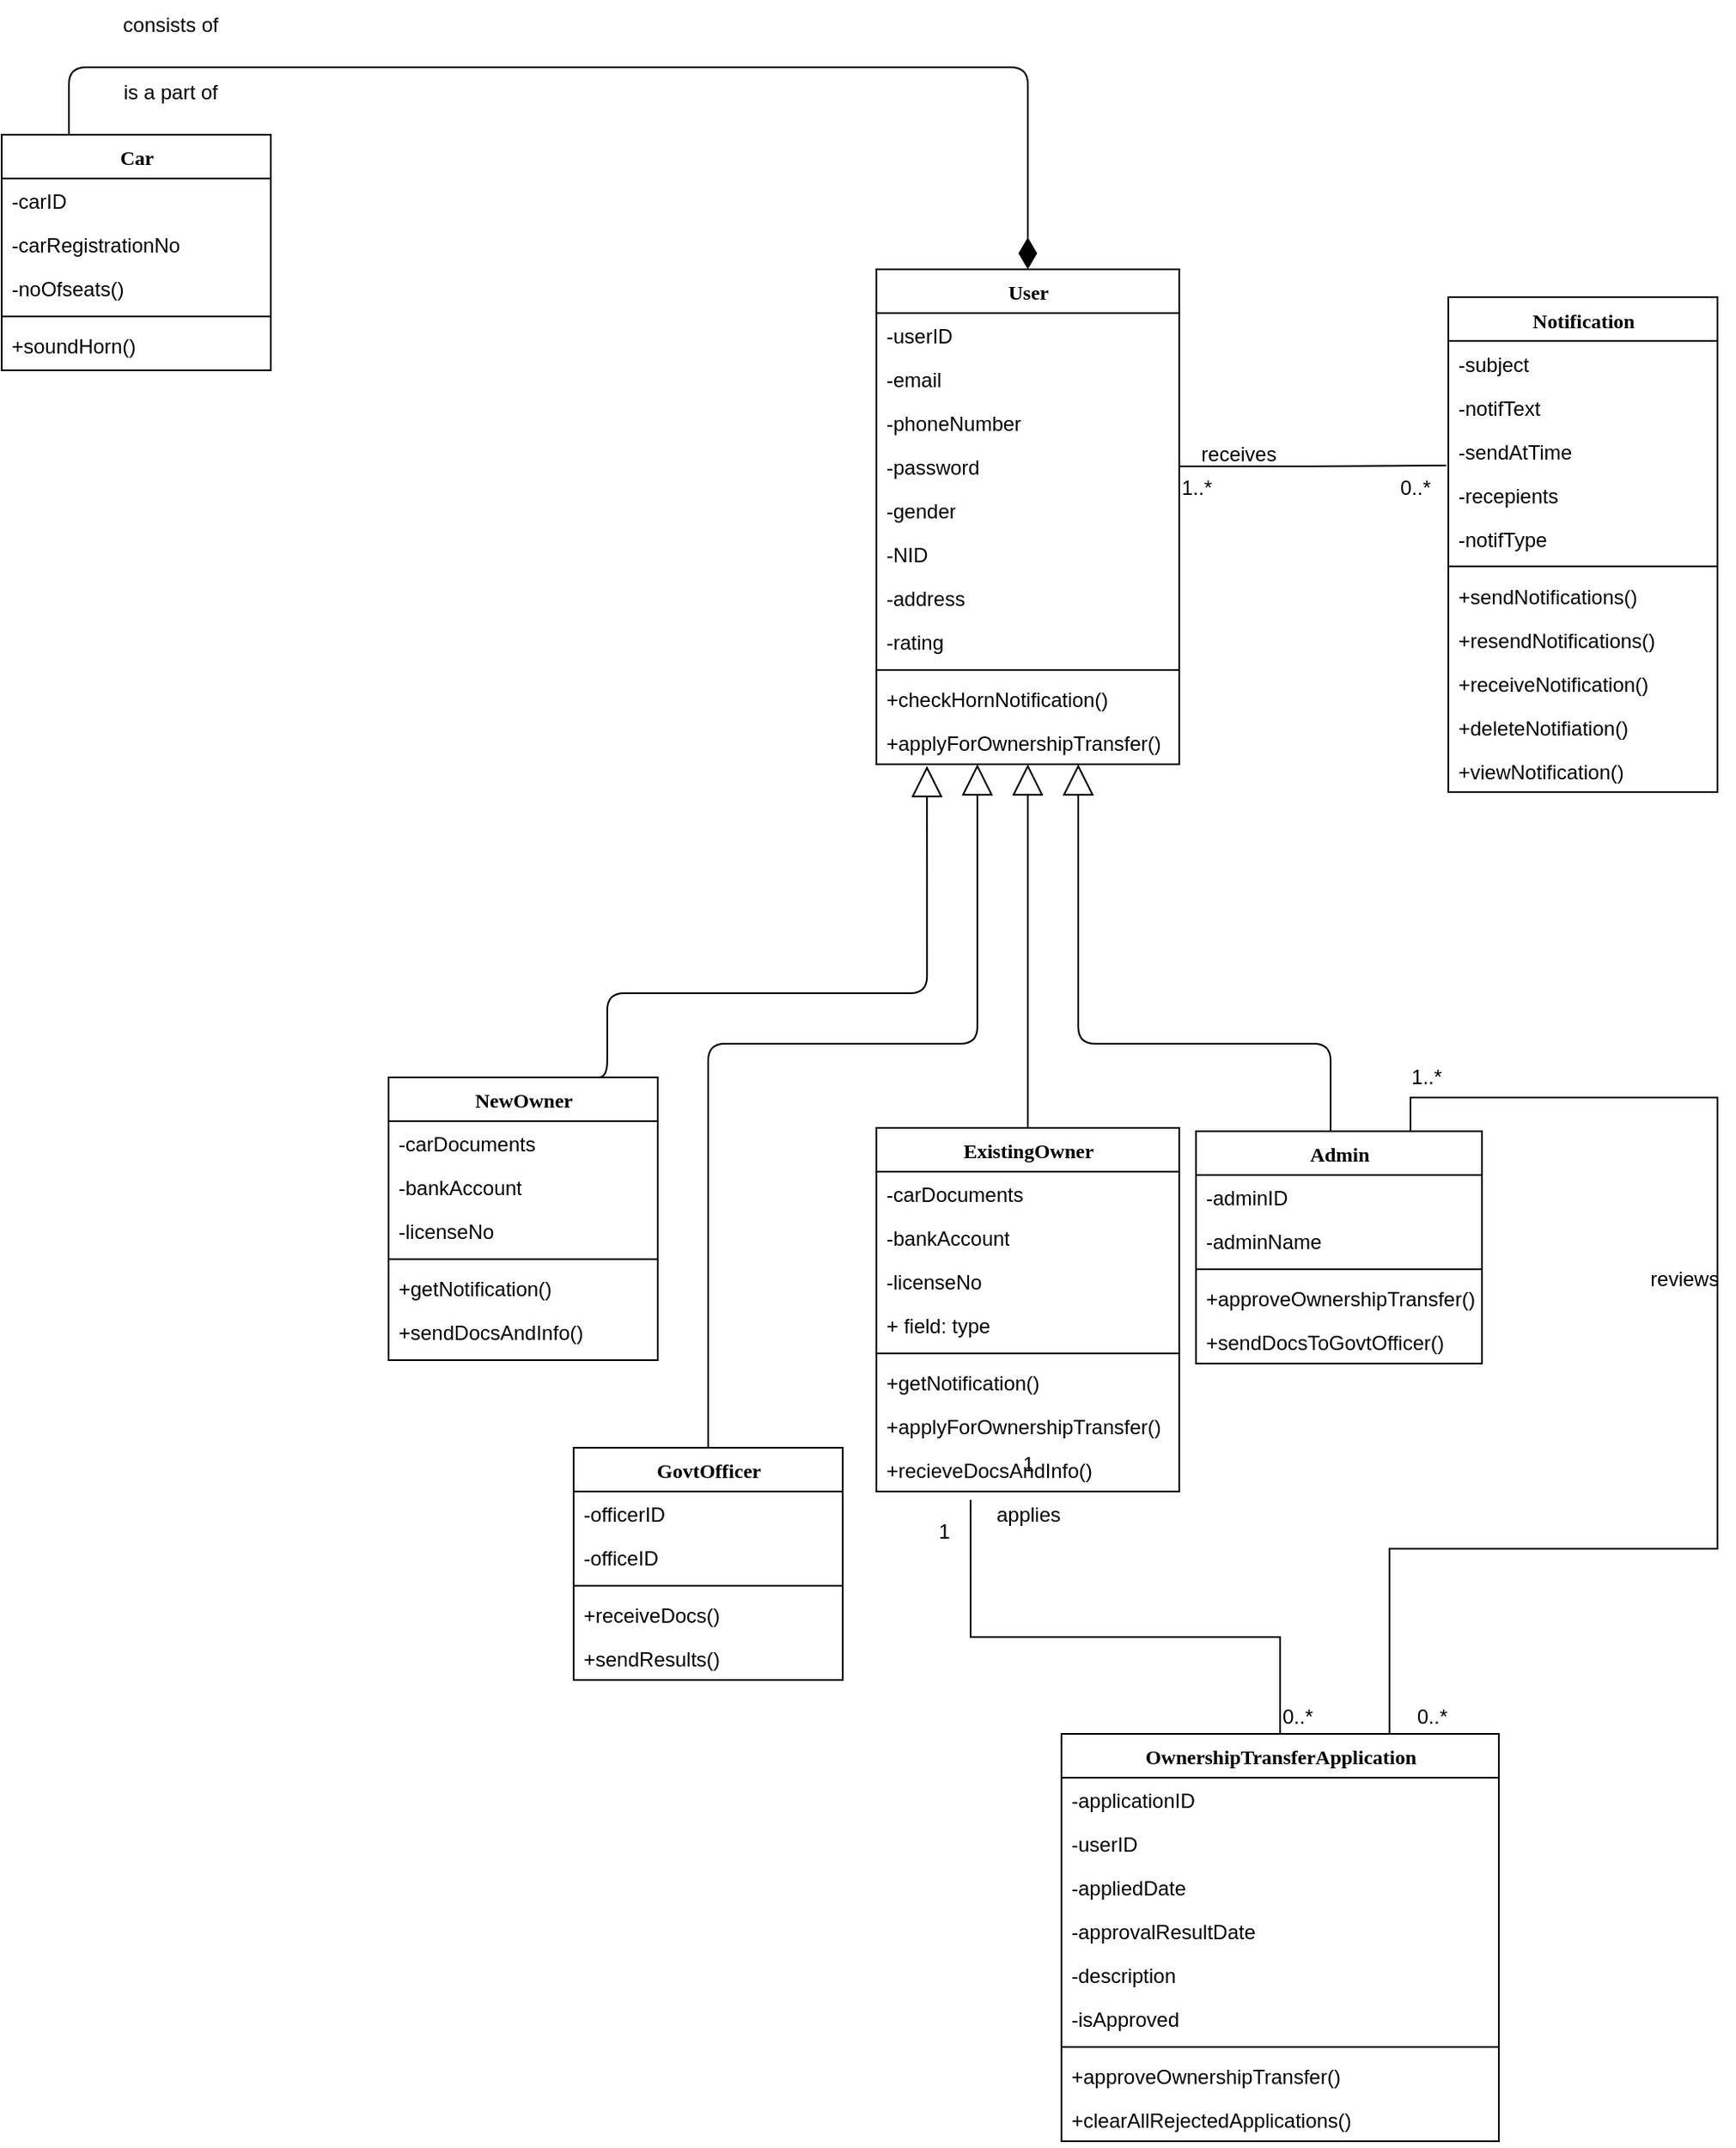 <mxfile version="20.2.3" type="device"><diagram name="Page-1" id="9f46799a-70d6-7492-0946-bef42562c5a5"><mxGraphModel dx="1887" dy="1845" grid="1" gridSize="10" guides="1" tooltips="1" connect="1" arrows="1" fold="1" page="1" pageScale="1" pageWidth="1100" pageHeight="850" background="none" math="0" shadow="0"><root><mxCell id="0"/><mxCell id="1" parent="0"/><mxCell id="78961159f06e98e8-43" value="User" style="swimlane;html=1;fontStyle=1;align=center;verticalAlign=top;childLayout=stackLayout;horizontal=1;startSize=26;horizontalStack=0;resizeParent=1;resizeLast=0;collapsible=1;marginBottom=0;swimlaneFillColor=#ffffff;rounded=0;shadow=0;comic=0;labelBackgroundColor=none;strokeWidth=1;fillColor=none;fontFamily=Verdana;fontSize=12" parent="1" vertex="1"><mxGeometry x="730" y="-30" width="180" height="294" as="geometry"/></mxCell><mxCell id="78961159f06e98e8-44" value="-userID" style="text;html=1;strokeColor=none;fillColor=none;align=left;verticalAlign=top;spacingLeft=4;spacingRight=4;whiteSpace=wrap;overflow=hidden;rotatable=0;points=[[0,0.5],[1,0.5]];portConstraint=eastwest;" parent="78961159f06e98e8-43" vertex="1"><mxGeometry y="26" width="180" height="26" as="geometry"/></mxCell><mxCell id="78961159f06e98e8-45" value="-email" style="text;html=1;strokeColor=none;fillColor=none;align=left;verticalAlign=top;spacingLeft=4;spacingRight=4;whiteSpace=wrap;overflow=hidden;rotatable=0;points=[[0,0.5],[1,0.5]];portConstraint=eastwest;" parent="78961159f06e98e8-43" vertex="1"><mxGeometry y="52" width="180" height="26" as="geometry"/></mxCell><mxCell id="78961159f06e98e8-49" value="-phoneNumber" style="text;html=1;strokeColor=none;fillColor=none;align=left;verticalAlign=top;spacingLeft=4;spacingRight=4;whiteSpace=wrap;overflow=hidden;rotatable=0;points=[[0,0.5],[1,0.5]];portConstraint=eastwest;" parent="78961159f06e98e8-43" vertex="1"><mxGeometry y="78" width="180" height="26" as="geometry"/></mxCell><mxCell id="78961159f06e98e8-37" value="-password" style="text;html=1;strokeColor=none;fillColor=none;align=left;verticalAlign=top;spacingLeft=4;spacingRight=4;whiteSpace=wrap;overflow=hidden;rotatable=0;points=[[0,0.5],[1,0.5]];portConstraint=eastwest;" parent="78961159f06e98e8-43" vertex="1"><mxGeometry y="104" width="180" height="26" as="geometry"/></mxCell><mxCell id="78961159f06e98e8-34" value="-gender" style="text;html=1;strokeColor=none;fillColor=none;align=left;verticalAlign=top;spacingLeft=4;spacingRight=4;whiteSpace=wrap;overflow=hidden;rotatable=0;points=[[0,0.5],[1,0.5]];portConstraint=eastwest;" parent="78961159f06e98e8-43" vertex="1"><mxGeometry y="130" width="180" height="26" as="geometry"/></mxCell><mxCell id="78961159f06e98e8-50" value="-NID" style="text;html=1;strokeColor=none;fillColor=none;align=left;verticalAlign=top;spacingLeft=4;spacingRight=4;whiteSpace=wrap;overflow=hidden;rotatable=0;points=[[0,0.5],[1,0.5]];portConstraint=eastwest;" parent="78961159f06e98e8-43" vertex="1"><mxGeometry y="156" width="180" height="26" as="geometry"/></mxCell><mxCell id="78961159f06e98e8-33" value="-address" style="text;html=1;strokeColor=none;fillColor=none;align=left;verticalAlign=top;spacingLeft=4;spacingRight=4;whiteSpace=wrap;overflow=hidden;rotatable=0;points=[[0,0.5],[1,0.5]];portConstraint=eastwest;" parent="78961159f06e98e8-43" vertex="1"><mxGeometry y="182" width="180" height="26" as="geometry"/></mxCell><mxCell id="78961159f06e98e8-36" value="-rating" style="text;html=1;strokeColor=none;fillColor=none;align=left;verticalAlign=top;spacingLeft=4;spacingRight=4;whiteSpace=wrap;overflow=hidden;rotatable=0;points=[[0,0.5],[1,0.5]];portConstraint=eastwest;" parent="78961159f06e98e8-43" vertex="1"><mxGeometry y="208" width="180" height="26" as="geometry"/></mxCell><mxCell id="78961159f06e98e8-51" value="" style="line;html=1;strokeWidth=1;fillColor=none;align=left;verticalAlign=middle;spacingTop=-1;spacingLeft=3;spacingRight=3;rotatable=0;labelPosition=right;points=[];portConstraint=eastwest;" parent="78961159f06e98e8-43" vertex="1"><mxGeometry y="234" width="180" height="8" as="geometry"/></mxCell><mxCell id="78961159f06e98e8-52" value="+checkHornNotification()" style="text;html=1;strokeColor=none;fillColor=none;align=left;verticalAlign=top;spacingLeft=4;spacingRight=4;whiteSpace=wrap;overflow=hidden;rotatable=0;points=[[0,0.5],[1,0.5]];portConstraint=eastwest;" parent="78961159f06e98e8-43" vertex="1"><mxGeometry y="242" width="180" height="26" as="geometry"/></mxCell><mxCell id="78961159f06e98e8-53" value="+applyForOwnershipTransfer()" style="text;html=1;strokeColor=none;fillColor=none;align=left;verticalAlign=top;spacingLeft=4;spacingRight=4;whiteSpace=wrap;overflow=hidden;rotatable=0;points=[[0,0.5],[1,0.5]];portConstraint=eastwest;" parent="78961159f06e98e8-43" vertex="1"><mxGeometry y="268" width="180" height="26" as="geometry"/></mxCell><mxCell id="78961159f06e98e8-128" style="edgeStyle=orthogonalEdgeStyle;html=1;labelBackgroundColor=none;startFill=0;startSize=8;endArrow=block;endFill=0;endSize=16;fontFamily=Verdana;fontSize=12;" parent="1" source="78961159f06e98e8-82" target="78961159f06e98e8-43" edge="1"><mxGeometry relative="1" as="geometry"><Array as="points"><mxPoint x="630" y="430"/><mxPoint x="790" y="430"/></Array></mxGeometry></mxCell><mxCell id="78961159f06e98e8-82" value="GovtOfficer" style="swimlane;html=1;fontStyle=1;align=center;verticalAlign=top;childLayout=stackLayout;horizontal=1;startSize=26;horizontalStack=0;resizeParent=1;resizeLast=0;collapsible=1;marginBottom=0;swimlaneFillColor=#ffffff;rounded=0;shadow=0;comic=0;labelBackgroundColor=none;strokeWidth=1;fillColor=none;fontFamily=Verdana;fontSize=12" parent="1" vertex="1"><mxGeometry x="550" y="670" width="160" height="138" as="geometry"/></mxCell><mxCell id="78961159f06e98e8-83" value="-officerID" style="text;html=1;strokeColor=none;fillColor=none;align=left;verticalAlign=top;spacingLeft=4;spacingRight=4;whiteSpace=wrap;overflow=hidden;rotatable=0;points=[[0,0.5],[1,0.5]];portConstraint=eastwest;" parent="78961159f06e98e8-82" vertex="1"><mxGeometry y="26" width="160" height="26" as="geometry"/></mxCell><mxCell id="jiEWPf39zQ_MPyoYD1za-87" value="-officeID" style="text;html=1;strokeColor=none;fillColor=none;align=left;verticalAlign=top;spacingLeft=4;spacingRight=4;whiteSpace=wrap;overflow=hidden;rotatable=0;points=[[0,0.5],[1,0.5]];portConstraint=eastwest;" vertex="1" parent="78961159f06e98e8-82"><mxGeometry y="52" width="160" height="26" as="geometry"/></mxCell><mxCell id="78961159f06e98e8-90" value="" style="line;html=1;strokeWidth=1;fillColor=none;align=left;verticalAlign=middle;spacingTop=-1;spacingLeft=3;spacingRight=3;rotatable=0;labelPosition=right;points=[];portConstraint=eastwest;" parent="78961159f06e98e8-82" vertex="1"><mxGeometry y="78" width="160" height="8" as="geometry"/></mxCell><mxCell id="jiEWPf39zQ_MPyoYD1za-12" value="+receiveDocs()" style="text;html=1;strokeColor=none;fillColor=none;align=left;verticalAlign=top;spacingLeft=4;spacingRight=4;whiteSpace=wrap;overflow=hidden;rotatable=0;points=[[0,0.5],[1,0.5]];portConstraint=eastwest;" vertex="1" parent="78961159f06e98e8-82"><mxGeometry y="86" width="160" height="26" as="geometry"/></mxCell><mxCell id="jiEWPf39zQ_MPyoYD1za-88" value="+sendResults()" style="text;html=1;strokeColor=none;fillColor=none;align=left;verticalAlign=top;spacingLeft=4;spacingRight=4;whiteSpace=wrap;overflow=hidden;rotatable=0;points=[[0,0.5],[1,0.5]];portConstraint=eastwest;" vertex="1" parent="78961159f06e98e8-82"><mxGeometry y="112" width="160" height="26" as="geometry"/></mxCell><mxCell id="78961159f06e98e8-127" style="edgeStyle=orthogonalEdgeStyle;html=1;labelBackgroundColor=none;startFill=0;startSize=8;endArrow=block;endFill=0;endSize=16;fontFamily=Verdana;fontSize=12;" parent="1" source="78961159f06e98e8-95" target="78961159f06e98e8-43" edge="1"><mxGeometry relative="1" as="geometry"/></mxCell><mxCell id="78961159f06e98e8-95" value="ExistingOwner" style="swimlane;html=1;fontStyle=1;align=center;verticalAlign=top;childLayout=stackLayout;horizontal=1;startSize=26;horizontalStack=0;resizeParent=1;resizeLast=0;collapsible=1;marginBottom=0;swimlaneFillColor=#ffffff;rounded=0;shadow=0;comic=0;labelBackgroundColor=none;strokeWidth=1;fillColor=none;fontFamily=Verdana;fontSize=12" parent="1" vertex="1"><mxGeometry x="730" y="480" width="180" height="216" as="geometry"/></mxCell><mxCell id="78961159f06e98e8-96" value="-carDocuments" style="text;html=1;strokeColor=none;fillColor=none;align=left;verticalAlign=top;spacingLeft=4;spacingRight=4;whiteSpace=wrap;overflow=hidden;rotatable=0;points=[[0,0.5],[1,0.5]];portConstraint=eastwest;" parent="78961159f06e98e8-95" vertex="1"><mxGeometry y="26" width="180" height="26" as="geometry"/></mxCell><mxCell id="78961159f06e98e8-97" value="-bankAccount" style="text;html=1;strokeColor=none;fillColor=none;align=left;verticalAlign=top;spacingLeft=4;spacingRight=4;whiteSpace=wrap;overflow=hidden;rotatable=0;points=[[0,0.5],[1,0.5]];portConstraint=eastwest;" parent="78961159f06e98e8-95" vertex="1"><mxGeometry y="52" width="180" height="26" as="geometry"/></mxCell><mxCell id="78961159f06e98e8-98" value="-licenseNo" style="text;html=1;strokeColor=none;fillColor=none;align=left;verticalAlign=top;spacingLeft=4;spacingRight=4;whiteSpace=wrap;overflow=hidden;rotatable=0;points=[[0,0.5],[1,0.5]];portConstraint=eastwest;" parent="78961159f06e98e8-95" vertex="1"><mxGeometry y="78" width="180" height="26" as="geometry"/></mxCell><mxCell id="78961159f06e98e8-102" value="+ field: type" style="text;html=1;strokeColor=none;fillColor=none;align=left;verticalAlign=top;spacingLeft=4;spacingRight=4;whiteSpace=wrap;overflow=hidden;rotatable=0;points=[[0,0.5],[1,0.5]];portConstraint=eastwest;" parent="78961159f06e98e8-95" vertex="1"><mxGeometry y="104" width="180" height="26" as="geometry"/></mxCell><mxCell id="78961159f06e98e8-103" value="" style="line;html=1;strokeWidth=1;fillColor=none;align=left;verticalAlign=middle;spacingTop=-1;spacingLeft=3;spacingRight=3;rotatable=0;labelPosition=right;points=[];portConstraint=eastwest;" parent="78961159f06e98e8-95" vertex="1"><mxGeometry y="130" width="180" height="8" as="geometry"/></mxCell><mxCell id="78961159f06e98e8-104" value="+getNotification()&lt;br&gt;" style="text;html=1;strokeColor=none;fillColor=none;align=left;verticalAlign=top;spacingLeft=4;spacingRight=4;whiteSpace=wrap;overflow=hidden;rotatable=0;points=[[0,0.5],[1,0.5]];portConstraint=eastwest;" parent="78961159f06e98e8-95" vertex="1"><mxGeometry y="138" width="180" height="26" as="geometry"/></mxCell><mxCell id="jiEWPf39zQ_MPyoYD1za-11" value="+applyForOwnershipTransfer()" style="text;html=1;strokeColor=none;fillColor=none;align=left;verticalAlign=top;spacingLeft=4;spacingRight=4;whiteSpace=wrap;overflow=hidden;rotatable=0;points=[[0,0.5],[1,0.5]];portConstraint=eastwest;" vertex="1" parent="78961159f06e98e8-95"><mxGeometry y="164" width="180" height="26" as="geometry"/></mxCell><mxCell id="jiEWPf39zQ_MPyoYD1za-84" value="+recieveDocsAndInfo()" style="text;html=1;strokeColor=none;fillColor=none;align=left;verticalAlign=top;spacingLeft=4;spacingRight=4;whiteSpace=wrap;overflow=hidden;rotatable=0;points=[[0,0.5],[1,0.5]];portConstraint=eastwest;" vertex="1" parent="78961159f06e98e8-95"><mxGeometry y="190" width="180" height="26" as="geometry"/></mxCell><mxCell id="78961159f06e98e8-126" style="edgeStyle=orthogonalEdgeStyle;html=1;labelBackgroundColor=none;startFill=0;startSize=8;endArrow=block;endFill=0;endSize=16;fontFamily=Verdana;fontSize=12;" parent="1" source="78961159f06e98e8-108" target="78961159f06e98e8-43" edge="1"><mxGeometry relative="1" as="geometry"><Array as="points"><mxPoint x="1000" y="430"/><mxPoint x="850" y="430"/></Array></mxGeometry></mxCell><mxCell id="78961159f06e98e8-108" value="Admin" style="swimlane;html=1;fontStyle=1;align=center;verticalAlign=top;childLayout=stackLayout;horizontal=1;startSize=26;horizontalStack=0;resizeParent=1;resizeLast=0;collapsible=1;marginBottom=0;swimlaneFillColor=#ffffff;rounded=0;shadow=0;comic=0;labelBackgroundColor=none;strokeWidth=1;fillColor=none;fontFamily=Verdana;fontSize=12" parent="1" vertex="1"><mxGeometry x="920" y="482" width="170" height="138" as="geometry"/></mxCell><mxCell id="78961159f06e98e8-109" value="-adminID" style="text;html=1;strokeColor=none;fillColor=none;align=left;verticalAlign=top;spacingLeft=4;spacingRight=4;whiteSpace=wrap;overflow=hidden;rotatable=0;points=[[0,0.5],[1,0.5]];portConstraint=eastwest;" parent="78961159f06e98e8-108" vertex="1"><mxGeometry y="26" width="170" height="26" as="geometry"/></mxCell><mxCell id="78961159f06e98e8-110" value="-adminName" style="text;html=1;strokeColor=none;fillColor=none;align=left;verticalAlign=top;spacingLeft=4;spacingRight=4;whiteSpace=wrap;overflow=hidden;rotatable=0;points=[[0,0.5],[1,0.5]];portConstraint=eastwest;" parent="78961159f06e98e8-108" vertex="1"><mxGeometry y="52" width="170" height="26" as="geometry"/></mxCell><mxCell id="78961159f06e98e8-116" value="" style="line;html=1;strokeWidth=1;fillColor=none;align=left;verticalAlign=middle;spacingTop=-1;spacingLeft=3;spacingRight=3;rotatable=0;labelPosition=right;points=[];portConstraint=eastwest;" parent="78961159f06e98e8-108" vertex="1"><mxGeometry y="78" width="170" height="8" as="geometry"/></mxCell><mxCell id="78961159f06e98e8-117" value="+approveOwnershipTransfer()" style="text;html=1;strokeColor=none;fillColor=none;align=left;verticalAlign=top;spacingLeft=4;spacingRight=4;whiteSpace=wrap;overflow=hidden;rotatable=0;points=[[0,0.5],[1,0.5]];portConstraint=eastwest;" parent="78961159f06e98e8-108" vertex="1"><mxGeometry y="86" width="170" height="26" as="geometry"/></mxCell><mxCell id="jiEWPf39zQ_MPyoYD1za-55" value="+sendDocsToGovtOfficer()" style="text;html=1;strokeColor=none;fillColor=none;align=left;verticalAlign=top;spacingLeft=4;spacingRight=4;whiteSpace=wrap;overflow=hidden;rotatable=0;points=[[0,0.5],[1,0.5]];portConstraint=eastwest;" vertex="1" parent="78961159f06e98e8-108"><mxGeometry y="112" width="170" height="26" as="geometry"/></mxCell><mxCell id="jiEWPf39zQ_MPyoYD1za-3" style="edgeStyle=orthogonalEdgeStyle;html=1;labelBackgroundColor=none;startFill=0;startSize=8;endArrow=block;endFill=0;endSize=16;fontFamily=Verdana;fontSize=12;exitX=0.75;exitY=0;exitDx=0;exitDy=0;entryX=0.167;entryY=1.04;entryDx=0;entryDy=0;entryPerimeter=0;" edge="1" parent="1" source="jiEWPf39zQ_MPyoYD1za-4" target="78961159f06e98e8-53"><mxGeometry relative="1" as="geometry"><Array as="points"><mxPoint x="570" y="450"/><mxPoint x="570" y="400"/><mxPoint x="760" y="400"/></Array><mxPoint x="600" y="479" as="sourcePoint"/><mxPoint x="760" y="371" as="targetPoint"/></mxGeometry></mxCell><mxCell id="jiEWPf39zQ_MPyoYD1za-4" value="NewOwner" style="swimlane;html=1;fontStyle=1;align=center;verticalAlign=top;childLayout=stackLayout;horizontal=1;startSize=26;horizontalStack=0;resizeParent=1;resizeLast=0;collapsible=1;marginBottom=0;swimlaneFillColor=#ffffff;rounded=0;shadow=0;comic=0;labelBackgroundColor=none;strokeWidth=1;fillColor=none;fontFamily=Verdana;fontSize=12" vertex="1" parent="1"><mxGeometry x="440" y="450" width="160" height="168" as="geometry"/></mxCell><mxCell id="jiEWPf39zQ_MPyoYD1za-5" value="-carDocuments" style="text;html=1;strokeColor=none;fillColor=none;align=left;verticalAlign=top;spacingLeft=4;spacingRight=4;whiteSpace=wrap;overflow=hidden;rotatable=0;points=[[0,0.5],[1,0.5]];portConstraint=eastwest;" vertex="1" parent="jiEWPf39zQ_MPyoYD1za-4"><mxGeometry y="26" width="160" height="26" as="geometry"/></mxCell><mxCell id="jiEWPf39zQ_MPyoYD1za-6" value="-bankAccount" style="text;html=1;strokeColor=none;fillColor=none;align=left;verticalAlign=top;spacingLeft=4;spacingRight=4;whiteSpace=wrap;overflow=hidden;rotatable=0;points=[[0,0.5],[1,0.5]];portConstraint=eastwest;" vertex="1" parent="jiEWPf39zQ_MPyoYD1za-4"><mxGeometry y="52" width="160" height="26" as="geometry"/></mxCell><mxCell id="jiEWPf39zQ_MPyoYD1za-7" value="-licenseNo" style="text;html=1;strokeColor=none;fillColor=none;align=left;verticalAlign=top;spacingLeft=4;spacingRight=4;whiteSpace=wrap;overflow=hidden;rotatable=0;points=[[0,0.5],[1,0.5]];portConstraint=eastwest;" vertex="1" parent="jiEWPf39zQ_MPyoYD1za-4"><mxGeometry y="78" width="160" height="26" as="geometry"/></mxCell><mxCell id="jiEWPf39zQ_MPyoYD1za-9" value="" style="line;html=1;strokeWidth=1;fillColor=none;align=left;verticalAlign=middle;spacingTop=-1;spacingLeft=3;spacingRight=3;rotatable=0;labelPosition=right;points=[];portConstraint=eastwest;" vertex="1" parent="jiEWPf39zQ_MPyoYD1za-4"><mxGeometry y="104" width="160" height="8" as="geometry"/></mxCell><mxCell id="jiEWPf39zQ_MPyoYD1za-10" value="+getNotification()" style="text;html=1;strokeColor=none;fillColor=none;align=left;verticalAlign=top;spacingLeft=4;spacingRight=4;whiteSpace=wrap;overflow=hidden;rotatable=0;points=[[0,0.5],[1,0.5]];portConstraint=eastwest;" vertex="1" parent="jiEWPf39zQ_MPyoYD1za-4"><mxGeometry y="112" width="160" height="26" as="geometry"/></mxCell><mxCell id="jiEWPf39zQ_MPyoYD1za-56" value="+sendDocsAndInfo()" style="text;html=1;strokeColor=none;fillColor=none;align=left;verticalAlign=top;spacingLeft=4;spacingRight=4;whiteSpace=wrap;overflow=hidden;rotatable=0;points=[[0,0.5],[1,0.5]];portConstraint=eastwest;" vertex="1" parent="jiEWPf39zQ_MPyoYD1za-4"><mxGeometry y="138" width="160" height="26" as="geometry"/></mxCell><mxCell id="jiEWPf39zQ_MPyoYD1za-13" value="Car" style="swimlane;html=1;fontStyle=1;align=center;verticalAlign=top;childLayout=stackLayout;horizontal=1;startSize=26;horizontalStack=0;resizeParent=1;resizeLast=0;collapsible=1;marginBottom=0;swimlaneFillColor=#ffffff;rounded=0;shadow=0;comic=0;labelBackgroundColor=none;strokeWidth=1;fillColor=none;fontFamily=Verdana;fontSize=12" vertex="1" parent="1"><mxGeometry x="210" y="-110" width="160" height="140" as="geometry"/></mxCell><mxCell id="jiEWPf39zQ_MPyoYD1za-14" value="-carID" style="text;html=1;strokeColor=none;fillColor=none;align=left;verticalAlign=top;spacingLeft=4;spacingRight=4;whiteSpace=wrap;overflow=hidden;rotatable=0;points=[[0,0.5],[1,0.5]];portConstraint=eastwest;" vertex="1" parent="jiEWPf39zQ_MPyoYD1za-13"><mxGeometry y="26" width="160" height="26" as="geometry"/></mxCell><mxCell id="jiEWPf39zQ_MPyoYD1za-15" value="-carRegistrationNo" style="text;html=1;strokeColor=none;fillColor=none;align=left;verticalAlign=top;spacingLeft=4;spacingRight=4;whiteSpace=wrap;overflow=hidden;rotatable=0;points=[[0,0.5],[1,0.5]];portConstraint=eastwest;" vertex="1" parent="jiEWPf39zQ_MPyoYD1za-13"><mxGeometry y="52" width="160" height="26" as="geometry"/></mxCell><mxCell id="jiEWPf39zQ_MPyoYD1za-18" value="-noOfseats()" style="text;html=1;strokeColor=none;fillColor=none;align=left;verticalAlign=top;spacingLeft=4;spacingRight=4;whiteSpace=wrap;overflow=hidden;rotatable=0;points=[[0,0.5],[1,0.5]];portConstraint=eastwest;" vertex="1" parent="jiEWPf39zQ_MPyoYD1za-13"><mxGeometry y="78" width="160" height="26" as="geometry"/></mxCell><mxCell id="jiEWPf39zQ_MPyoYD1za-19" value="" style="line;html=1;strokeWidth=1;fillColor=none;align=left;verticalAlign=middle;spacingTop=-1;spacingLeft=3;spacingRight=3;rotatable=0;labelPosition=right;points=[];portConstraint=eastwest;" vertex="1" parent="jiEWPf39zQ_MPyoYD1za-13"><mxGeometry y="104" width="160" height="8" as="geometry"/></mxCell><mxCell id="jiEWPf39zQ_MPyoYD1za-20" value="+soundHorn()" style="text;html=1;strokeColor=none;fillColor=none;align=left;verticalAlign=top;spacingLeft=4;spacingRight=4;whiteSpace=wrap;overflow=hidden;rotatable=0;points=[[0,0.5],[1,0.5]];portConstraint=eastwest;" vertex="1" parent="jiEWPf39zQ_MPyoYD1za-13"><mxGeometry y="112" width="160" height="26" as="geometry"/></mxCell><mxCell id="jiEWPf39zQ_MPyoYD1za-22" style="edgeStyle=elbowEdgeStyle;html=1;labelBackgroundColor=none;startFill=0;startSize=8;endArrow=diamondThin;endFill=1;endSize=16;fontFamily=Verdana;fontSize=12;elbow=vertical;entryX=0.5;entryY=0;entryDx=0;entryDy=0;exitX=0.25;exitY=0;exitDx=0;exitDy=0;" edge="1" parent="1" source="jiEWPf39zQ_MPyoYD1za-13" target="78961159f06e98e8-43"><mxGeometry relative="1" as="geometry"><mxPoint x="270" y="930" as="sourcePoint"/><mxPoint x="110" y="930" as="targetPoint"/><Array as="points"><mxPoint x="520" y="-150"/></Array></mxGeometry></mxCell><mxCell id="jiEWPf39zQ_MPyoYD1za-28" value="is a part of" style="text;html=1;align=center;verticalAlign=middle;resizable=0;points=[];autosize=1;strokeColor=none;fillColor=none;" vertex="1" parent="1"><mxGeometry x="270" y="-150" width="80" height="30" as="geometry"/></mxCell><mxCell id="jiEWPf39zQ_MPyoYD1za-29" value="consists of" style="text;html=1;align=center;verticalAlign=middle;resizable=0;points=[];autosize=1;strokeColor=none;fillColor=none;" vertex="1" parent="1"><mxGeometry x="270" y="-190" width="80" height="30" as="geometry"/></mxCell><mxCell id="jiEWPf39zQ_MPyoYD1za-30" style="edgeStyle=orthogonalEdgeStyle;rounded=0;orthogonalLoop=1;jettySize=auto;html=1;exitX=1;exitY=0.5;exitDx=0;exitDy=0;endArrow=none;endFill=0;entryX=-0.008;entryY=0.847;entryDx=0;entryDy=0;entryPerimeter=0;" edge="1" parent="1" source="78961159f06e98e8-37" target="jiEWPf39zQ_MPyoYD1za-37"><mxGeometry relative="1" as="geometry"><mxPoint x="1040" y="87.176" as="targetPoint"/></mxGeometry></mxCell><mxCell id="jiEWPf39zQ_MPyoYD1za-31" value="receives" style="text;html=1;align=center;verticalAlign=middle;resizable=0;points=[];autosize=1;strokeColor=none;fillColor=none;" vertex="1" parent="1"><mxGeometry x="910" y="65" width="70" height="30" as="geometry"/></mxCell><mxCell id="jiEWPf39zQ_MPyoYD1za-32" value="1..*" style="text;html=1;align=center;verticalAlign=middle;resizable=0;points=[];autosize=1;strokeColor=none;fillColor=none;" vertex="1" parent="1"><mxGeometry x="900" y="85" width="40" height="30" as="geometry"/></mxCell><mxCell id="jiEWPf39zQ_MPyoYD1za-33" value="0..*" style="text;html=1;align=center;verticalAlign=middle;resizable=0;points=[];autosize=1;strokeColor=none;fillColor=none;" vertex="1" parent="1"><mxGeometry x="1030" y="85" width="40" height="30" as="geometry"/></mxCell><mxCell id="jiEWPf39zQ_MPyoYD1za-34" value="Notification" style="swimlane;html=1;fontStyle=1;align=center;verticalAlign=top;childLayout=stackLayout;horizontal=1;startSize=26;horizontalStack=0;resizeParent=1;resizeLast=0;collapsible=1;marginBottom=0;swimlaneFillColor=#ffffff;rounded=0;shadow=0;comic=0;labelBackgroundColor=none;strokeWidth=1;fillColor=none;fontFamily=Verdana;fontSize=12" vertex="1" parent="1"><mxGeometry x="1070" y="-13.5" width="160" height="294" as="geometry"/></mxCell><mxCell id="jiEWPf39zQ_MPyoYD1za-35" value="-subject" style="text;html=1;strokeColor=none;fillColor=none;align=left;verticalAlign=top;spacingLeft=4;spacingRight=4;whiteSpace=wrap;overflow=hidden;rotatable=0;points=[[0,0.5],[1,0.5]];portConstraint=eastwest;" vertex="1" parent="jiEWPf39zQ_MPyoYD1za-34"><mxGeometry y="26" width="160" height="26" as="geometry"/></mxCell><mxCell id="jiEWPf39zQ_MPyoYD1za-36" value="-notifText" style="text;html=1;strokeColor=none;fillColor=none;align=left;verticalAlign=top;spacingLeft=4;spacingRight=4;whiteSpace=wrap;overflow=hidden;rotatable=0;points=[[0,0.5],[1,0.5]];portConstraint=eastwest;" vertex="1" parent="jiEWPf39zQ_MPyoYD1za-34"><mxGeometry y="52" width="160" height="26" as="geometry"/></mxCell><mxCell id="jiEWPf39zQ_MPyoYD1za-37" value="-sendAtTime" style="text;html=1;strokeColor=none;fillColor=none;align=left;verticalAlign=top;spacingLeft=4;spacingRight=4;whiteSpace=wrap;overflow=hidden;rotatable=0;points=[[0,0.5],[1,0.5]];portConstraint=eastwest;" vertex="1" parent="jiEWPf39zQ_MPyoYD1za-34"><mxGeometry y="78" width="160" height="26" as="geometry"/></mxCell><mxCell id="jiEWPf39zQ_MPyoYD1za-38" value="-recepients" style="text;html=1;strokeColor=none;fillColor=none;align=left;verticalAlign=top;spacingLeft=4;spacingRight=4;whiteSpace=wrap;overflow=hidden;rotatable=0;points=[[0,0.5],[1,0.5]];portConstraint=eastwest;" vertex="1" parent="jiEWPf39zQ_MPyoYD1za-34"><mxGeometry y="104" width="160" height="26" as="geometry"/></mxCell><mxCell id="jiEWPf39zQ_MPyoYD1za-39" value="-notifType" style="text;html=1;strokeColor=none;fillColor=none;align=left;verticalAlign=top;spacingLeft=4;spacingRight=4;whiteSpace=wrap;overflow=hidden;rotatable=0;points=[[0,0.5],[1,0.5]];portConstraint=eastwest;" vertex="1" parent="jiEWPf39zQ_MPyoYD1za-34"><mxGeometry y="130" width="160" height="26" as="geometry"/></mxCell><mxCell id="jiEWPf39zQ_MPyoYD1za-40" value="" style="line;html=1;strokeWidth=1;fillColor=none;align=left;verticalAlign=middle;spacingTop=-1;spacingLeft=3;spacingRight=3;rotatable=0;labelPosition=right;points=[];portConstraint=eastwest;" vertex="1" parent="jiEWPf39zQ_MPyoYD1za-34"><mxGeometry y="156" width="160" height="8" as="geometry"/></mxCell><mxCell id="jiEWPf39zQ_MPyoYD1za-41" value="+sendNotifications()" style="text;html=1;strokeColor=none;fillColor=none;align=left;verticalAlign=top;spacingLeft=4;spacingRight=4;whiteSpace=wrap;overflow=hidden;rotatable=0;points=[[0,0.5],[1,0.5]];portConstraint=eastwest;" vertex="1" parent="jiEWPf39zQ_MPyoYD1za-34"><mxGeometry y="164" width="160" height="26" as="geometry"/></mxCell><mxCell id="jiEWPf39zQ_MPyoYD1za-42" value="+resendNotifications()" style="text;html=1;strokeColor=none;fillColor=none;align=left;verticalAlign=top;spacingLeft=4;spacingRight=4;whiteSpace=wrap;overflow=hidden;rotatable=0;points=[[0,0.5],[1,0.5]];portConstraint=eastwest;" vertex="1" parent="jiEWPf39zQ_MPyoYD1za-34"><mxGeometry y="190" width="160" height="26" as="geometry"/></mxCell><mxCell id="jiEWPf39zQ_MPyoYD1za-52" value="+receiveNotification()" style="text;html=1;strokeColor=none;fillColor=none;align=left;verticalAlign=top;spacingLeft=4;spacingRight=4;whiteSpace=wrap;overflow=hidden;rotatable=0;points=[[0,0.5],[1,0.5]];portConstraint=eastwest;" vertex="1" parent="jiEWPf39zQ_MPyoYD1za-34"><mxGeometry y="216" width="160" height="26" as="geometry"/></mxCell><mxCell id="jiEWPf39zQ_MPyoYD1za-53" value="+deleteNotifiation()" style="text;html=1;strokeColor=none;fillColor=none;align=left;verticalAlign=top;spacingLeft=4;spacingRight=4;whiteSpace=wrap;overflow=hidden;rotatable=0;points=[[0,0.5],[1,0.5]];portConstraint=eastwest;" vertex="1" parent="jiEWPf39zQ_MPyoYD1za-34"><mxGeometry y="242" width="160" height="26" as="geometry"/></mxCell><mxCell id="jiEWPf39zQ_MPyoYD1za-54" value="+viewNotification()" style="text;html=1;strokeColor=none;fillColor=none;align=left;verticalAlign=top;spacingLeft=4;spacingRight=4;whiteSpace=wrap;overflow=hidden;rotatable=0;points=[[0,0.5],[1,0.5]];portConstraint=eastwest;" vertex="1" parent="jiEWPf39zQ_MPyoYD1za-34"><mxGeometry y="268" width="160" height="26" as="geometry"/></mxCell><mxCell id="jiEWPf39zQ_MPyoYD1za-58" style="edgeStyle=orthogonalEdgeStyle;rounded=0;orthogonalLoop=1;jettySize=auto;html=1;endArrow=none;endFill=0;exitX=-0.067;exitY=0.2;exitDx=0;exitDy=0;exitPerimeter=0;entryX=0.5;entryY=0;entryDx=0;entryDy=0;" edge="1" parent="1" source="jiEWPf39zQ_MPyoYD1za-78" target="jiEWPf39zQ_MPyoYD1za-67"><mxGeometry relative="1" as="geometry"><mxPoint x="920" y="830" as="targetPoint"/><mxPoint x="800" y="690" as="sourcePoint"/></mxGeometry></mxCell><mxCell id="jiEWPf39zQ_MPyoYD1za-67" value="OwnershipTransferApplication" style="swimlane;html=1;fontStyle=1;align=center;verticalAlign=top;childLayout=stackLayout;horizontal=1;startSize=26;horizontalStack=0;resizeParent=1;resizeLast=0;collapsible=1;marginBottom=0;swimlaneFillColor=#ffffff;rounded=0;shadow=0;comic=0;labelBackgroundColor=none;strokeWidth=1;fillColor=none;fontFamily=Verdana;fontSize=12" vertex="1" parent="1"><mxGeometry x="840" y="840" width="260" height="242" as="geometry"/></mxCell><mxCell id="jiEWPf39zQ_MPyoYD1za-68" value="-applicationID" style="text;html=1;strokeColor=none;fillColor=none;align=left;verticalAlign=top;spacingLeft=4;spacingRight=4;whiteSpace=wrap;overflow=hidden;rotatable=0;points=[[0,0.5],[1,0.5]];portConstraint=eastwest;" vertex="1" parent="jiEWPf39zQ_MPyoYD1za-67"><mxGeometry y="26" width="260" height="26" as="geometry"/></mxCell><mxCell id="jiEWPf39zQ_MPyoYD1za-69" value="-userID" style="text;html=1;strokeColor=none;fillColor=none;align=left;verticalAlign=top;spacingLeft=4;spacingRight=4;whiteSpace=wrap;overflow=hidden;rotatable=0;points=[[0,0.5],[1,0.5]];portConstraint=eastwest;" vertex="1" parent="jiEWPf39zQ_MPyoYD1za-67"><mxGeometry y="52" width="260" height="26" as="geometry"/></mxCell><mxCell id="jiEWPf39zQ_MPyoYD1za-70" value="-appliedDate" style="text;html=1;strokeColor=none;fillColor=none;align=left;verticalAlign=top;spacingLeft=4;spacingRight=4;whiteSpace=wrap;overflow=hidden;rotatable=0;points=[[0,0.5],[1,0.5]];portConstraint=eastwest;" vertex="1" parent="jiEWPf39zQ_MPyoYD1za-67"><mxGeometry y="78" width="260" height="26" as="geometry"/></mxCell><mxCell id="jiEWPf39zQ_MPyoYD1za-71" value="-approvalResultDate" style="text;html=1;strokeColor=none;fillColor=none;align=left;verticalAlign=top;spacingLeft=4;spacingRight=4;whiteSpace=wrap;overflow=hidden;rotatable=0;points=[[0,0.5],[1,0.5]];portConstraint=eastwest;" vertex="1" parent="jiEWPf39zQ_MPyoYD1za-67"><mxGeometry y="104" width="260" height="26" as="geometry"/></mxCell><mxCell id="jiEWPf39zQ_MPyoYD1za-72" value="-description" style="text;html=1;strokeColor=none;fillColor=none;align=left;verticalAlign=top;spacingLeft=4;spacingRight=4;whiteSpace=wrap;overflow=hidden;rotatable=0;points=[[0,0.5],[1,0.5]];portConstraint=eastwest;" vertex="1" parent="jiEWPf39zQ_MPyoYD1za-67"><mxGeometry y="130" width="260" height="26" as="geometry"/></mxCell><mxCell id="jiEWPf39zQ_MPyoYD1za-76" value="-isApproved" style="text;html=1;strokeColor=none;fillColor=none;align=left;verticalAlign=top;spacingLeft=4;spacingRight=4;whiteSpace=wrap;overflow=hidden;rotatable=0;points=[[0,0.5],[1,0.5]];portConstraint=eastwest;" vertex="1" parent="jiEWPf39zQ_MPyoYD1za-67"><mxGeometry y="156" width="260" height="26" as="geometry"/></mxCell><mxCell id="jiEWPf39zQ_MPyoYD1za-73" value="" style="line;html=1;strokeWidth=1;fillColor=none;align=left;verticalAlign=middle;spacingTop=-1;spacingLeft=3;spacingRight=3;rotatable=0;labelPosition=right;points=[];portConstraint=eastwest;" vertex="1" parent="jiEWPf39zQ_MPyoYD1za-67"><mxGeometry y="182" width="260" height="8" as="geometry"/></mxCell><mxCell id="jiEWPf39zQ_MPyoYD1za-74" value="+approveOwnershipTransfer()" style="text;html=1;strokeColor=none;fillColor=none;align=left;verticalAlign=top;spacingLeft=4;spacingRight=4;whiteSpace=wrap;overflow=hidden;rotatable=0;points=[[0,0.5],[1,0.5]];portConstraint=eastwest;" vertex="1" parent="jiEWPf39zQ_MPyoYD1za-67"><mxGeometry y="190" width="260" height="26" as="geometry"/></mxCell><mxCell id="jiEWPf39zQ_MPyoYD1za-75" value="+clearAllRejectedApplications()" style="text;html=1;strokeColor=none;fillColor=none;align=left;verticalAlign=top;spacingLeft=4;spacingRight=4;whiteSpace=wrap;overflow=hidden;rotatable=0;points=[[0,0.5],[1,0.5]];portConstraint=eastwest;" vertex="1" parent="jiEWPf39zQ_MPyoYD1za-67"><mxGeometry y="216" width="260" height="26" as="geometry"/></mxCell><mxCell id="jiEWPf39zQ_MPyoYD1za-77" value="1" style="text;html=1;align=center;verticalAlign=middle;resizable=0;points=[];autosize=1;strokeColor=none;fillColor=none;" vertex="1" parent="1"><mxGeometry x="805" y="665" width="30" height="30" as="geometry"/></mxCell><mxCell id="jiEWPf39zQ_MPyoYD1za-78" value="applies" style="text;html=1;align=center;verticalAlign=middle;resizable=0;points=[];autosize=1;strokeColor=none;fillColor=none;" vertex="1" parent="1"><mxGeometry x="790" y="695" width="60" height="30" as="geometry"/></mxCell><mxCell id="jiEWPf39zQ_MPyoYD1za-79" value="0..*" style="text;html=1;align=center;verticalAlign=middle;resizable=0;points=[];autosize=1;strokeColor=none;fillColor=none;" vertex="1" parent="1"><mxGeometry x="960" y="815" width="40" height="30" as="geometry"/></mxCell><mxCell id="jiEWPf39zQ_MPyoYD1za-80" style="edgeStyle=orthogonalEdgeStyle;rounded=0;orthogonalLoop=1;jettySize=auto;html=1;endArrow=none;endFill=0;exitX=0.75;exitY=0;exitDx=0;exitDy=0;entryX=0.75;entryY=0;entryDx=0;entryDy=0;" edge="1" parent="1" source="78961159f06e98e8-108" target="jiEWPf39zQ_MPyoYD1za-67"><mxGeometry relative="1" as="geometry"><mxPoint x="1379.98" y="860" as="targetPoint"/><mxPoint x="1210" y="690" as="sourcePoint"/><Array as="points"><mxPoint x="1048" y="462"/><mxPoint x="1230" y="462"/><mxPoint x="1230" y="730"/><mxPoint x="1035" y="730"/></Array></mxGeometry></mxCell><mxCell id="jiEWPf39zQ_MPyoYD1za-81" value="0..*" style="text;html=1;align=center;verticalAlign=middle;resizable=0;points=[];autosize=1;strokeColor=none;fillColor=none;" vertex="1" parent="1"><mxGeometry x="1040" y="815" width="40" height="30" as="geometry"/></mxCell><mxCell id="jiEWPf39zQ_MPyoYD1za-82" value="1..*&amp;nbsp;&amp;nbsp;" style="text;html=1;align=center;verticalAlign=middle;resizable=0;points=[];autosize=1;strokeColor=none;fillColor=none;" vertex="1" parent="1"><mxGeometry x="1035" y="435" width="50" height="30" as="geometry"/></mxCell><mxCell id="jiEWPf39zQ_MPyoYD1za-83" value="reviews" style="text;html=1;align=center;verticalAlign=middle;resizable=0;points=[];autosize=1;strokeColor=none;fillColor=none;" vertex="1" parent="1"><mxGeometry x="1180" y="555" width="60" height="30" as="geometry"/></mxCell><mxCell id="jiEWPf39zQ_MPyoYD1za-85" value="1" style="text;html=1;align=center;verticalAlign=middle;resizable=0;points=[];autosize=1;strokeColor=none;fillColor=none;" vertex="1" parent="1"><mxGeometry x="755" y="705" width="30" height="30" as="geometry"/></mxCell></root></mxGraphModel></diagram></mxfile>